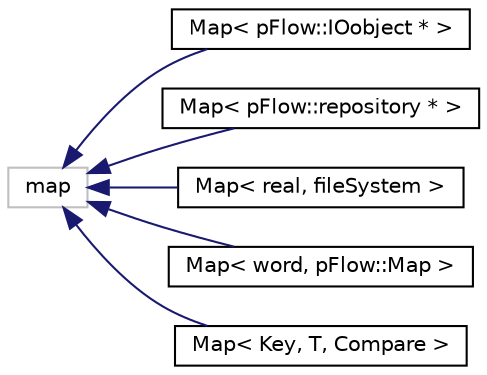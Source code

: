 digraph "Graphical Class Hierarchy"
{
 // LATEX_PDF_SIZE
  edge [fontname="Helvetica",fontsize="10",labelfontname="Helvetica",labelfontsize="10"];
  node [fontname="Helvetica",fontsize="10",shape=record];
  rankdir="LR";
  Node264 [label="map",height=0.2,width=0.4,color="grey75", fillcolor="white", style="filled",tooltip=" "];
  Node264 -> Node0 [dir="back",color="midnightblue",fontsize="10",style="solid",fontname="Helvetica"];
  Node0 [label="Map\< pFlow::IOobject * \>",height=0.2,width=0.4,color="black", fillcolor="white", style="filled",URL="$classpFlow_1_1Map.html",tooltip=" "];
  Node264 -> Node266 [dir="back",color="midnightblue",fontsize="10",style="solid",fontname="Helvetica"];
  Node266 [label="Map\< pFlow::repository * \>",height=0.2,width=0.4,color="black", fillcolor="white", style="filled",URL="$classpFlow_1_1Map.html",tooltip=" "];
  Node264 -> Node267 [dir="back",color="midnightblue",fontsize="10",style="solid",fontname="Helvetica"];
  Node267 [label="Map\< real, fileSystem \>",height=0.2,width=0.4,color="black", fillcolor="white", style="filled",URL="$classpFlow_1_1Map.html",tooltip=" "];
  Node264 -> Node268 [dir="back",color="midnightblue",fontsize="10",style="solid",fontname="Helvetica"];
  Node268 [label="Map\< word, pFlow::Map \>",height=0.2,width=0.4,color="black", fillcolor="white", style="filled",URL="$classpFlow_1_1Map.html",tooltip=" "];
  Node264 -> Node269 [dir="back",color="midnightblue",fontsize="10",style="solid",fontname="Helvetica"];
  Node269 [label="Map\< Key, T, Compare \>",height=0.2,width=0.4,color="black", fillcolor="white", style="filled",URL="$classpFlow_1_1Map.html",tooltip=" "];
}
